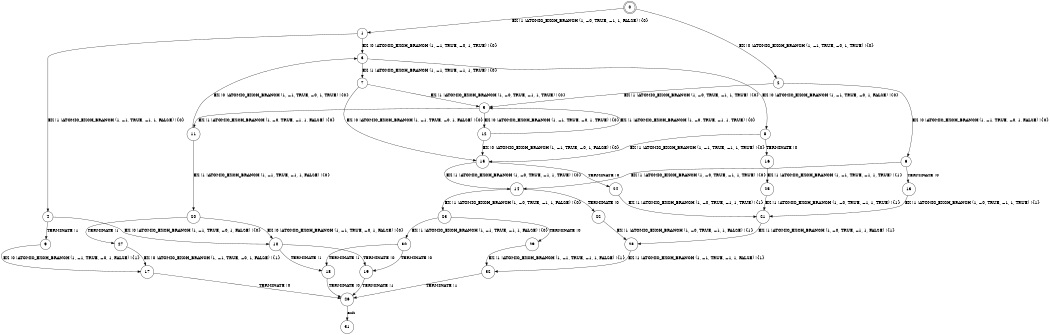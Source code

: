 digraph BCG {
size = "7, 10.5";
center = TRUE;
node [shape = circle];
0 [peripheries = 2];
0 -> 1 [label = "EX !1 !ATOMIC_EXCH_BRANCH (1, +0, TRUE, +1, 1, FALSE) !{0}"];
0 -> 2 [label = "EX !0 !ATOMIC_EXCH_BRANCH (1, +1, TRUE, +0, 1, TRUE) !{0}"];
1 -> 3 [label = "EX !0 !ATOMIC_EXCH_BRANCH (1, +1, TRUE, +0, 1, TRUE) !{0}"];
1 -> 4 [label = "EX !1 !ATOMIC_EXCH_BRANCH (1, +1, TRUE, +1, 1, FALSE) !{0}"];
2 -> 5 [label = "EX !1 !ATOMIC_EXCH_BRANCH (1, +0, TRUE, +1, 1, TRUE) !{0}"];
2 -> 6 [label = "EX !0 !ATOMIC_EXCH_BRANCH (1, +1, TRUE, +0, 1, FALSE) !{0}"];
3 -> 7 [label = "EX !1 !ATOMIC_EXCH_BRANCH (1, +1, TRUE, +1, 1, TRUE) !{0}"];
3 -> 8 [label = "EX !0 !ATOMIC_EXCH_BRANCH (1, +1, TRUE, +0, 1, FALSE) !{0}"];
4 -> 9 [label = "TERMINATE !1"];
4 -> 10 [label = "EX !0 !ATOMIC_EXCH_BRANCH (1, +1, TRUE, +0, 1, FALSE) !{0}"];
5 -> 11 [label = "EX !1 !ATOMIC_EXCH_BRANCH (1, +0, TRUE, +1, 1, FALSE) !{0}"];
5 -> 12 [label = "EX !0 !ATOMIC_EXCH_BRANCH (1, +1, TRUE, +0, 1, TRUE) !{0}"];
6 -> 13 [label = "TERMINATE !0"];
6 -> 14 [label = "EX !1 !ATOMIC_EXCH_BRANCH (1, +0, TRUE, +1, 1, TRUE) !{0}"];
7 -> 5 [label = "EX !1 !ATOMIC_EXCH_BRANCH (1, +0, TRUE, +1, 1, TRUE) !{0}"];
7 -> 15 [label = "EX !0 !ATOMIC_EXCH_BRANCH (1, +1, TRUE, +0, 1, FALSE) !{0}"];
8 -> 16 [label = "TERMINATE !0"];
8 -> 15 [label = "EX !1 !ATOMIC_EXCH_BRANCH (1, +1, TRUE, +1, 1, TRUE) !{0}"];
9 -> 17 [label = "EX !0 !ATOMIC_EXCH_BRANCH (1, +1, TRUE, +0, 1, FALSE) !{1}"];
10 -> 18 [label = "TERMINATE !1"];
10 -> 19 [label = "TERMINATE !0"];
11 -> 20 [label = "EX !1 !ATOMIC_EXCH_BRANCH (1, +1, TRUE, +1, 1, FALSE) !{0}"];
11 -> 3 [label = "EX !0 !ATOMIC_EXCH_BRANCH (1, +1, TRUE, +0, 1, TRUE) !{0}"];
12 -> 5 [label = "EX !1 !ATOMIC_EXCH_BRANCH (1, +0, TRUE, +1, 1, TRUE) !{0}"];
12 -> 15 [label = "EX !0 !ATOMIC_EXCH_BRANCH (1, +1, TRUE, +0, 1, FALSE) !{0}"];
13 -> 21 [label = "EX !1 !ATOMIC_EXCH_BRANCH (1, +0, TRUE, +1, 1, TRUE) !{1}"];
14 -> 22 [label = "TERMINATE !0"];
14 -> 23 [label = "EX !1 !ATOMIC_EXCH_BRANCH (1, +0, TRUE, +1, 1, FALSE) !{0}"];
15 -> 24 [label = "TERMINATE !0"];
15 -> 14 [label = "EX !1 !ATOMIC_EXCH_BRANCH (1, +0, TRUE, +1, 1, TRUE) !{0}"];
16 -> 25 [label = "EX !1 !ATOMIC_EXCH_BRANCH (1, +1, TRUE, +1, 1, TRUE) !{1}"];
17 -> 26 [label = "TERMINATE !0"];
18 -> 26 [label = "TERMINATE !0"];
19 -> 26 [label = "TERMINATE !1"];
20 -> 27 [label = "TERMINATE !1"];
20 -> 10 [label = "EX !0 !ATOMIC_EXCH_BRANCH (1, +1, TRUE, +0, 1, FALSE) !{0}"];
21 -> 28 [label = "EX !1 !ATOMIC_EXCH_BRANCH (1, +0, TRUE, +1, 1, FALSE) !{1}"];
22 -> 28 [label = "EX !1 !ATOMIC_EXCH_BRANCH (1, +0, TRUE, +1, 1, FALSE) !{1}"];
23 -> 29 [label = "TERMINATE !0"];
23 -> 30 [label = "EX !1 !ATOMIC_EXCH_BRANCH (1, +1, TRUE, +1, 1, FALSE) !{0}"];
24 -> 21 [label = "EX !1 !ATOMIC_EXCH_BRANCH (1, +0, TRUE, +1, 1, TRUE) !{1}"];
25 -> 21 [label = "EX !1 !ATOMIC_EXCH_BRANCH (1, +0, TRUE, +1, 1, TRUE) !{1}"];
26 -> 31 [label = "exit"];
27 -> 17 [label = "EX !0 !ATOMIC_EXCH_BRANCH (1, +1, TRUE, +0, 1, FALSE) !{1}"];
28 -> 32 [label = "EX !1 !ATOMIC_EXCH_BRANCH (1, +1, TRUE, +1, 1, FALSE) !{1}"];
29 -> 32 [label = "EX !1 !ATOMIC_EXCH_BRANCH (1, +1, TRUE, +1, 1, FALSE) !{1}"];
30 -> 18 [label = "TERMINATE !1"];
30 -> 19 [label = "TERMINATE !0"];
32 -> 26 [label = "TERMINATE !1"];
}
